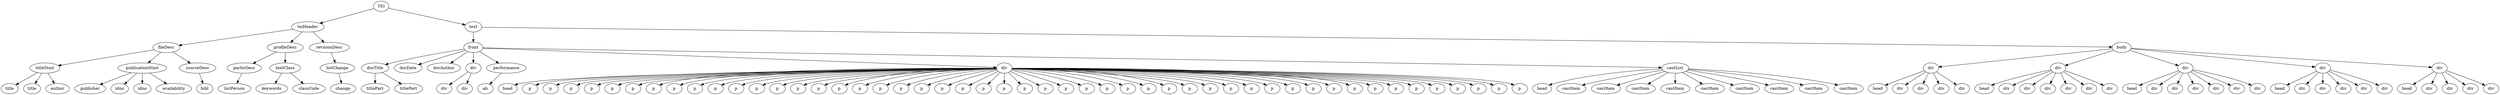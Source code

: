 digraph Tree {
	"t0" [label = "TEI"];
	"t1" [label = "teiHeader"];
	"t2" [label = "fileDesc"];
	"t3" [label = "titleStmt"];
	"t4" [label = "title"];
	"t5" [label = "title"];
	"t6" [label = "author"];
	"t7" [label = "publicationStmt"];
	"t8" [label = "publisher"];
	"t9" [label = "idno"];
	"t10" [label = "idno"];
	"t11" [label = "availability"];
	"t12" [label = "sourceDesc"];
	"t13" [label = "bibl"];
	"t14" [label = "profileDesc"];
	"t15" [label = "particDesc"];
	"t16" [label = "listPerson"];
	"t17" [label = "textClass"];
	"t18" [label = "keywords"];
	"t19" [label = "classCode"];
	"t20" [label = "revisionDesc"];
	"t21" [label = "listChange"];
	"t22" [label = "change"];
	"t23" [label = "text"];
	"t24" [label = "front"];
	"t25" [label = "docTitle"];
	"t26" [label = "titlePart"];
	"t27" [label = "titlePart"];
	"t28" [label = "docDate"];
	"t29" [label = "docAuthor"];
	"t30" [label = "div"];
	"t31" [label = "div"];
	"t32" [label = "div"];
	"t33" [label = "performance"];
	"t34" [label = "ab"];
	"t35" [label = "div"];
	"t36" [label = "head"];
	"t37" [label = "p"];
	"t38" [label = "p"];
	"t39" [label = "p"];
	"t40" [label = "p"];
	"t41" [label = "p"];
	"t42" [label = "p"];
	"t43" [label = "p"];
	"t44" [label = "p"];
	"t45" [label = "p"];
	"t46" [label = "p"];
	"t47" [label = "p"];
	"t48" [label = "p"];
	"t49" [label = "p"];
	"t50" [label = "p"];
	"t51" [label = "p"];
	"t52" [label = "p"];
	"t53" [label = "p"];
	"t54" [label = "p"];
	"t55" [label = "p"];
	"t56" [label = "p"];
	"t57" [label = "p"];
	"t58" [label = "p"];
	"t59" [label = "p"];
	"t60" [label = "p"];
	"t61" [label = "p"];
	"t62" [label = "p"];
	"t63" [label = "p"];
	"t64" [label = "p"];
	"t65" [label = "p"];
	"t66" [label = "p"];
	"t67" [label = "p"];
	"t68" [label = "p"];
	"t69" [label = "p"];
	"t70" [label = "p"];
	"t71" [label = "p"];
	"t72" [label = "p"];
	"t73" [label = "p"];
	"t74" [label = "p"];
	"t75" [label = "p"];
	"t76" [label = "p"];
	"t77" [label = "p"];
	"t78" [label = "p"];
	"t79" [label = "p"];
	"t80" [label = "p"];
	"t81" [label = "p"];
	"t82" [label = "p"];
	"t83" [label = "p"];
	"t84" [label = "p"];
	"t85" [label = "p"];
	"t86" [label = "castList"];
	"t87" [label = "head"];
	"t88" [label = "castItem"];
	"t89" [label = "castItem"];
	"t90" [label = "castItem"];
	"t91" [label = "castItem"];
	"t92" [label = "castItem"];
	"t93" [label = "castItem"];
	"t94" [label = "castItem"];
	"t95" [label = "castItem"];
	"t96" [label = "castItem"];
	"t97" [label = "body"];
	"t98" [label = "div"];
	"t99" [label = "head"];
	"t100" [label = "div"];
	"t101" [label = "div"];
	"t102" [label = "div"];
	"t103" [label = "div"];
	"t104" [label = "div"];
	"t105" [label = "head"];
	"t106" [label = "div"];
	"t107" [label = "div"];
	"t108" [label = "div"];
	"t109" [label = "div"];
	"t110" [label = "div"];
	"t111" [label = "div"];
	"t112" [label = "div"];
	"t113" [label = "head"];
	"t114" [label = "div"];
	"t115" [label = "div"];
	"t116" [label = "div"];
	"t117" [label = "div"];
	"t118" [label = "div"];
	"t119" [label = "div"];
	"t120" [label = "div"];
	"t121" [label = "head"];
	"t122" [label = "div"];
	"t123" [label = "div"];
	"t124" [label = "div"];
	"t125" [label = "div"];
	"t126" [label = "div"];
	"t127" [label = "div"];
	"t128" [label = "head"];
	"t129" [label = "div"];
	"t130" [label = "div"];
	"t131" [label = "div"];
	"t132" [label = "div"];
	"t0" -> "t1";
	"t1" -> "t2";
	"t2" -> "t3";
	"t3" -> "t4";
	"t3" -> "t5";
	"t3" -> "t6";
	"t2" -> "t7";
	"t7" -> "t8";
	"t7" -> "t9";
	"t7" -> "t10";
	"t7" -> "t11";
	"t2" -> "t12";
	"t12" -> "t13";
	"t1" -> "t14";
	"t14" -> "t15";
	"t15" -> "t16";
	"t14" -> "t17";
	"t17" -> "t18";
	"t17" -> "t19";
	"t1" -> "t20";
	"t20" -> "t21";
	"t21" -> "t22";
	"t0" -> "t23";
	"t23" -> "t24";
	"t24" -> "t25";
	"t25" -> "t26";
	"t25" -> "t27";
	"t24" -> "t28";
	"t24" -> "t29";
	"t24" -> "t30";
	"t30" -> "t31";
	"t30" -> "t32";
	"t24" -> "t33";
	"t33" -> "t34";
	"t24" -> "t35";
	"t35" -> "t36";
	"t35" -> "t37";
	"t35" -> "t38";
	"t35" -> "t39";
	"t35" -> "t40";
	"t35" -> "t41";
	"t35" -> "t42";
	"t35" -> "t43";
	"t35" -> "t44";
	"t35" -> "t45";
	"t35" -> "t46";
	"t35" -> "t47";
	"t35" -> "t48";
	"t35" -> "t49";
	"t35" -> "t50";
	"t35" -> "t51";
	"t35" -> "t52";
	"t35" -> "t53";
	"t35" -> "t54";
	"t35" -> "t55";
	"t35" -> "t56";
	"t35" -> "t57";
	"t35" -> "t58";
	"t35" -> "t59";
	"t35" -> "t60";
	"t35" -> "t61";
	"t35" -> "t62";
	"t35" -> "t63";
	"t35" -> "t64";
	"t35" -> "t65";
	"t35" -> "t66";
	"t35" -> "t67";
	"t35" -> "t68";
	"t35" -> "t69";
	"t35" -> "t70";
	"t35" -> "t71";
	"t35" -> "t72";
	"t35" -> "t73";
	"t35" -> "t74";
	"t35" -> "t75";
	"t35" -> "t76";
	"t35" -> "t77";
	"t35" -> "t78";
	"t35" -> "t79";
	"t35" -> "t80";
	"t35" -> "t81";
	"t35" -> "t82";
	"t35" -> "t83";
	"t35" -> "t84";
	"t35" -> "t85";
	"t24" -> "t86";
	"t86" -> "t87";
	"t86" -> "t88";
	"t86" -> "t89";
	"t86" -> "t90";
	"t86" -> "t91";
	"t86" -> "t92";
	"t86" -> "t93";
	"t86" -> "t94";
	"t86" -> "t95";
	"t86" -> "t96";
	"t23" -> "t97";
	"t97" -> "t98";
	"t98" -> "t99";
	"t98" -> "t100";
	"t98" -> "t101";
	"t98" -> "t102";
	"t98" -> "t103";
	"t97" -> "t104";
	"t104" -> "t105";
	"t104" -> "t106";
	"t104" -> "t107";
	"t104" -> "t108";
	"t104" -> "t109";
	"t104" -> "t110";
	"t104" -> "t111";
	"t97" -> "t112";
	"t112" -> "t113";
	"t112" -> "t114";
	"t112" -> "t115";
	"t112" -> "t116";
	"t112" -> "t117";
	"t112" -> "t118";
	"t112" -> "t119";
	"t97" -> "t120";
	"t120" -> "t121";
	"t120" -> "t122";
	"t120" -> "t123";
	"t120" -> "t124";
	"t120" -> "t125";
	"t120" -> "t126";
	"t97" -> "t127";
	"t127" -> "t128";
	"t127" -> "t129";
	"t127" -> "t130";
	"t127" -> "t131";
	"t127" -> "t132";
}
